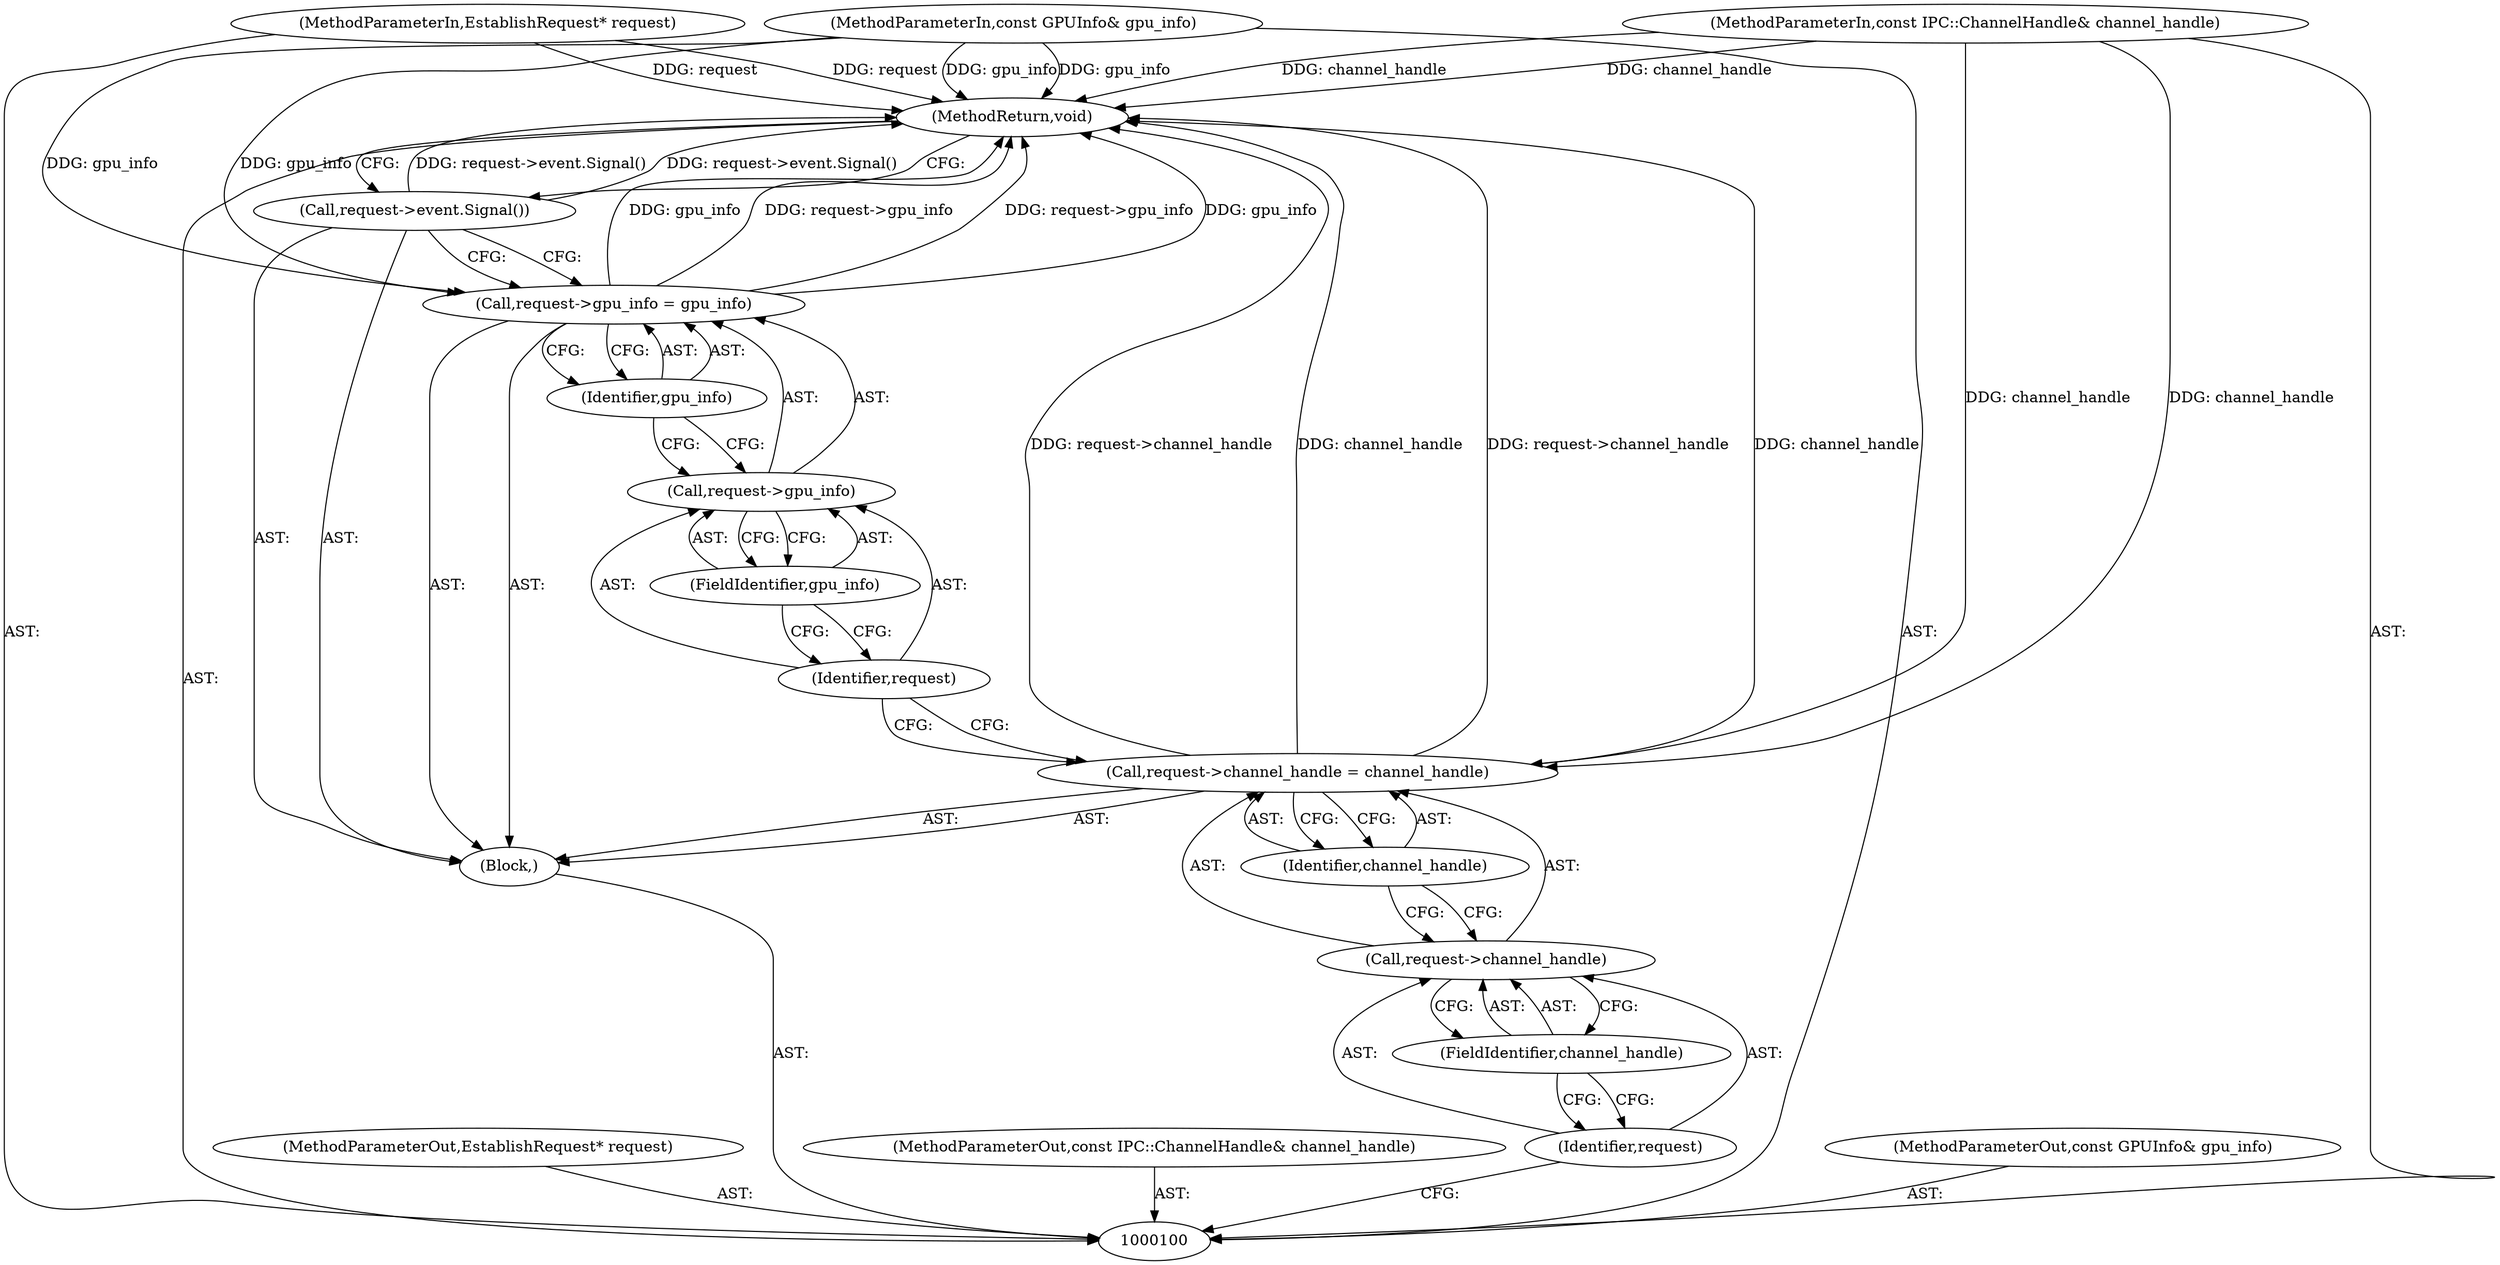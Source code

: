 digraph "0_Chrome_cd0bd79d6ebdb72183e6f0833673464cc10b3600_2" {
"1000116" [label="(MethodReturn,void)"];
"1000101" [label="(MethodParameterIn,EstablishRequest* request)"];
"1000135" [label="(MethodParameterOut,EstablishRequest* request)"];
"1000102" [label="(MethodParameterIn,const IPC::ChannelHandle& channel_handle)"];
"1000136" [label="(MethodParameterOut,const IPC::ChannelHandle& channel_handle)"];
"1000104" [label="(Block,)"];
"1000103" [label="(MethodParameterIn,const GPUInfo& gpu_info)"];
"1000137" [label="(MethodParameterOut,const GPUInfo& gpu_info)"];
"1000108" [label="(FieldIdentifier,channel_handle)"];
"1000109" [label="(Identifier,channel_handle)"];
"1000105" [label="(Call,request->channel_handle = channel_handle)"];
"1000106" [label="(Call,request->channel_handle)"];
"1000107" [label="(Identifier,request)"];
"1000113" [label="(FieldIdentifier,gpu_info)"];
"1000114" [label="(Identifier,gpu_info)"];
"1000110" [label="(Call,request->gpu_info = gpu_info)"];
"1000111" [label="(Call,request->gpu_info)"];
"1000112" [label="(Identifier,request)"];
"1000115" [label="(Call,request->event.Signal())"];
"1000116" -> "1000100"  [label="AST: "];
"1000116" -> "1000115"  [label="CFG: "];
"1000110" -> "1000116"  [label="DDG: gpu_info"];
"1000110" -> "1000116"  [label="DDG: request->gpu_info"];
"1000103" -> "1000116"  [label="DDG: gpu_info"];
"1000115" -> "1000116"  [label="DDG: request->event.Signal()"];
"1000102" -> "1000116"  [label="DDG: channel_handle"];
"1000101" -> "1000116"  [label="DDG: request"];
"1000105" -> "1000116"  [label="DDG: request->channel_handle"];
"1000105" -> "1000116"  [label="DDG: channel_handle"];
"1000101" -> "1000100"  [label="AST: "];
"1000101" -> "1000116"  [label="DDG: request"];
"1000135" -> "1000100"  [label="AST: "];
"1000102" -> "1000100"  [label="AST: "];
"1000102" -> "1000116"  [label="DDG: channel_handle"];
"1000102" -> "1000105"  [label="DDG: channel_handle"];
"1000136" -> "1000100"  [label="AST: "];
"1000104" -> "1000100"  [label="AST: "];
"1000105" -> "1000104"  [label="AST: "];
"1000110" -> "1000104"  [label="AST: "];
"1000115" -> "1000104"  [label="AST: "];
"1000103" -> "1000100"  [label="AST: "];
"1000103" -> "1000116"  [label="DDG: gpu_info"];
"1000103" -> "1000110"  [label="DDG: gpu_info"];
"1000137" -> "1000100"  [label="AST: "];
"1000108" -> "1000106"  [label="AST: "];
"1000108" -> "1000107"  [label="CFG: "];
"1000106" -> "1000108"  [label="CFG: "];
"1000109" -> "1000105"  [label="AST: "];
"1000109" -> "1000106"  [label="CFG: "];
"1000105" -> "1000109"  [label="CFG: "];
"1000105" -> "1000104"  [label="AST: "];
"1000105" -> "1000109"  [label="CFG: "];
"1000106" -> "1000105"  [label="AST: "];
"1000109" -> "1000105"  [label="AST: "];
"1000112" -> "1000105"  [label="CFG: "];
"1000105" -> "1000116"  [label="DDG: request->channel_handle"];
"1000105" -> "1000116"  [label="DDG: channel_handle"];
"1000102" -> "1000105"  [label="DDG: channel_handle"];
"1000106" -> "1000105"  [label="AST: "];
"1000106" -> "1000108"  [label="CFG: "];
"1000107" -> "1000106"  [label="AST: "];
"1000108" -> "1000106"  [label="AST: "];
"1000109" -> "1000106"  [label="CFG: "];
"1000107" -> "1000106"  [label="AST: "];
"1000107" -> "1000100"  [label="CFG: "];
"1000108" -> "1000107"  [label="CFG: "];
"1000113" -> "1000111"  [label="AST: "];
"1000113" -> "1000112"  [label="CFG: "];
"1000111" -> "1000113"  [label="CFG: "];
"1000114" -> "1000110"  [label="AST: "];
"1000114" -> "1000111"  [label="CFG: "];
"1000110" -> "1000114"  [label="CFG: "];
"1000110" -> "1000104"  [label="AST: "];
"1000110" -> "1000114"  [label="CFG: "];
"1000111" -> "1000110"  [label="AST: "];
"1000114" -> "1000110"  [label="AST: "];
"1000115" -> "1000110"  [label="CFG: "];
"1000110" -> "1000116"  [label="DDG: gpu_info"];
"1000110" -> "1000116"  [label="DDG: request->gpu_info"];
"1000103" -> "1000110"  [label="DDG: gpu_info"];
"1000111" -> "1000110"  [label="AST: "];
"1000111" -> "1000113"  [label="CFG: "];
"1000112" -> "1000111"  [label="AST: "];
"1000113" -> "1000111"  [label="AST: "];
"1000114" -> "1000111"  [label="CFG: "];
"1000112" -> "1000111"  [label="AST: "];
"1000112" -> "1000105"  [label="CFG: "];
"1000113" -> "1000112"  [label="CFG: "];
"1000115" -> "1000104"  [label="AST: "];
"1000115" -> "1000110"  [label="CFG: "];
"1000116" -> "1000115"  [label="CFG: "];
"1000115" -> "1000116"  [label="DDG: request->event.Signal()"];
}
